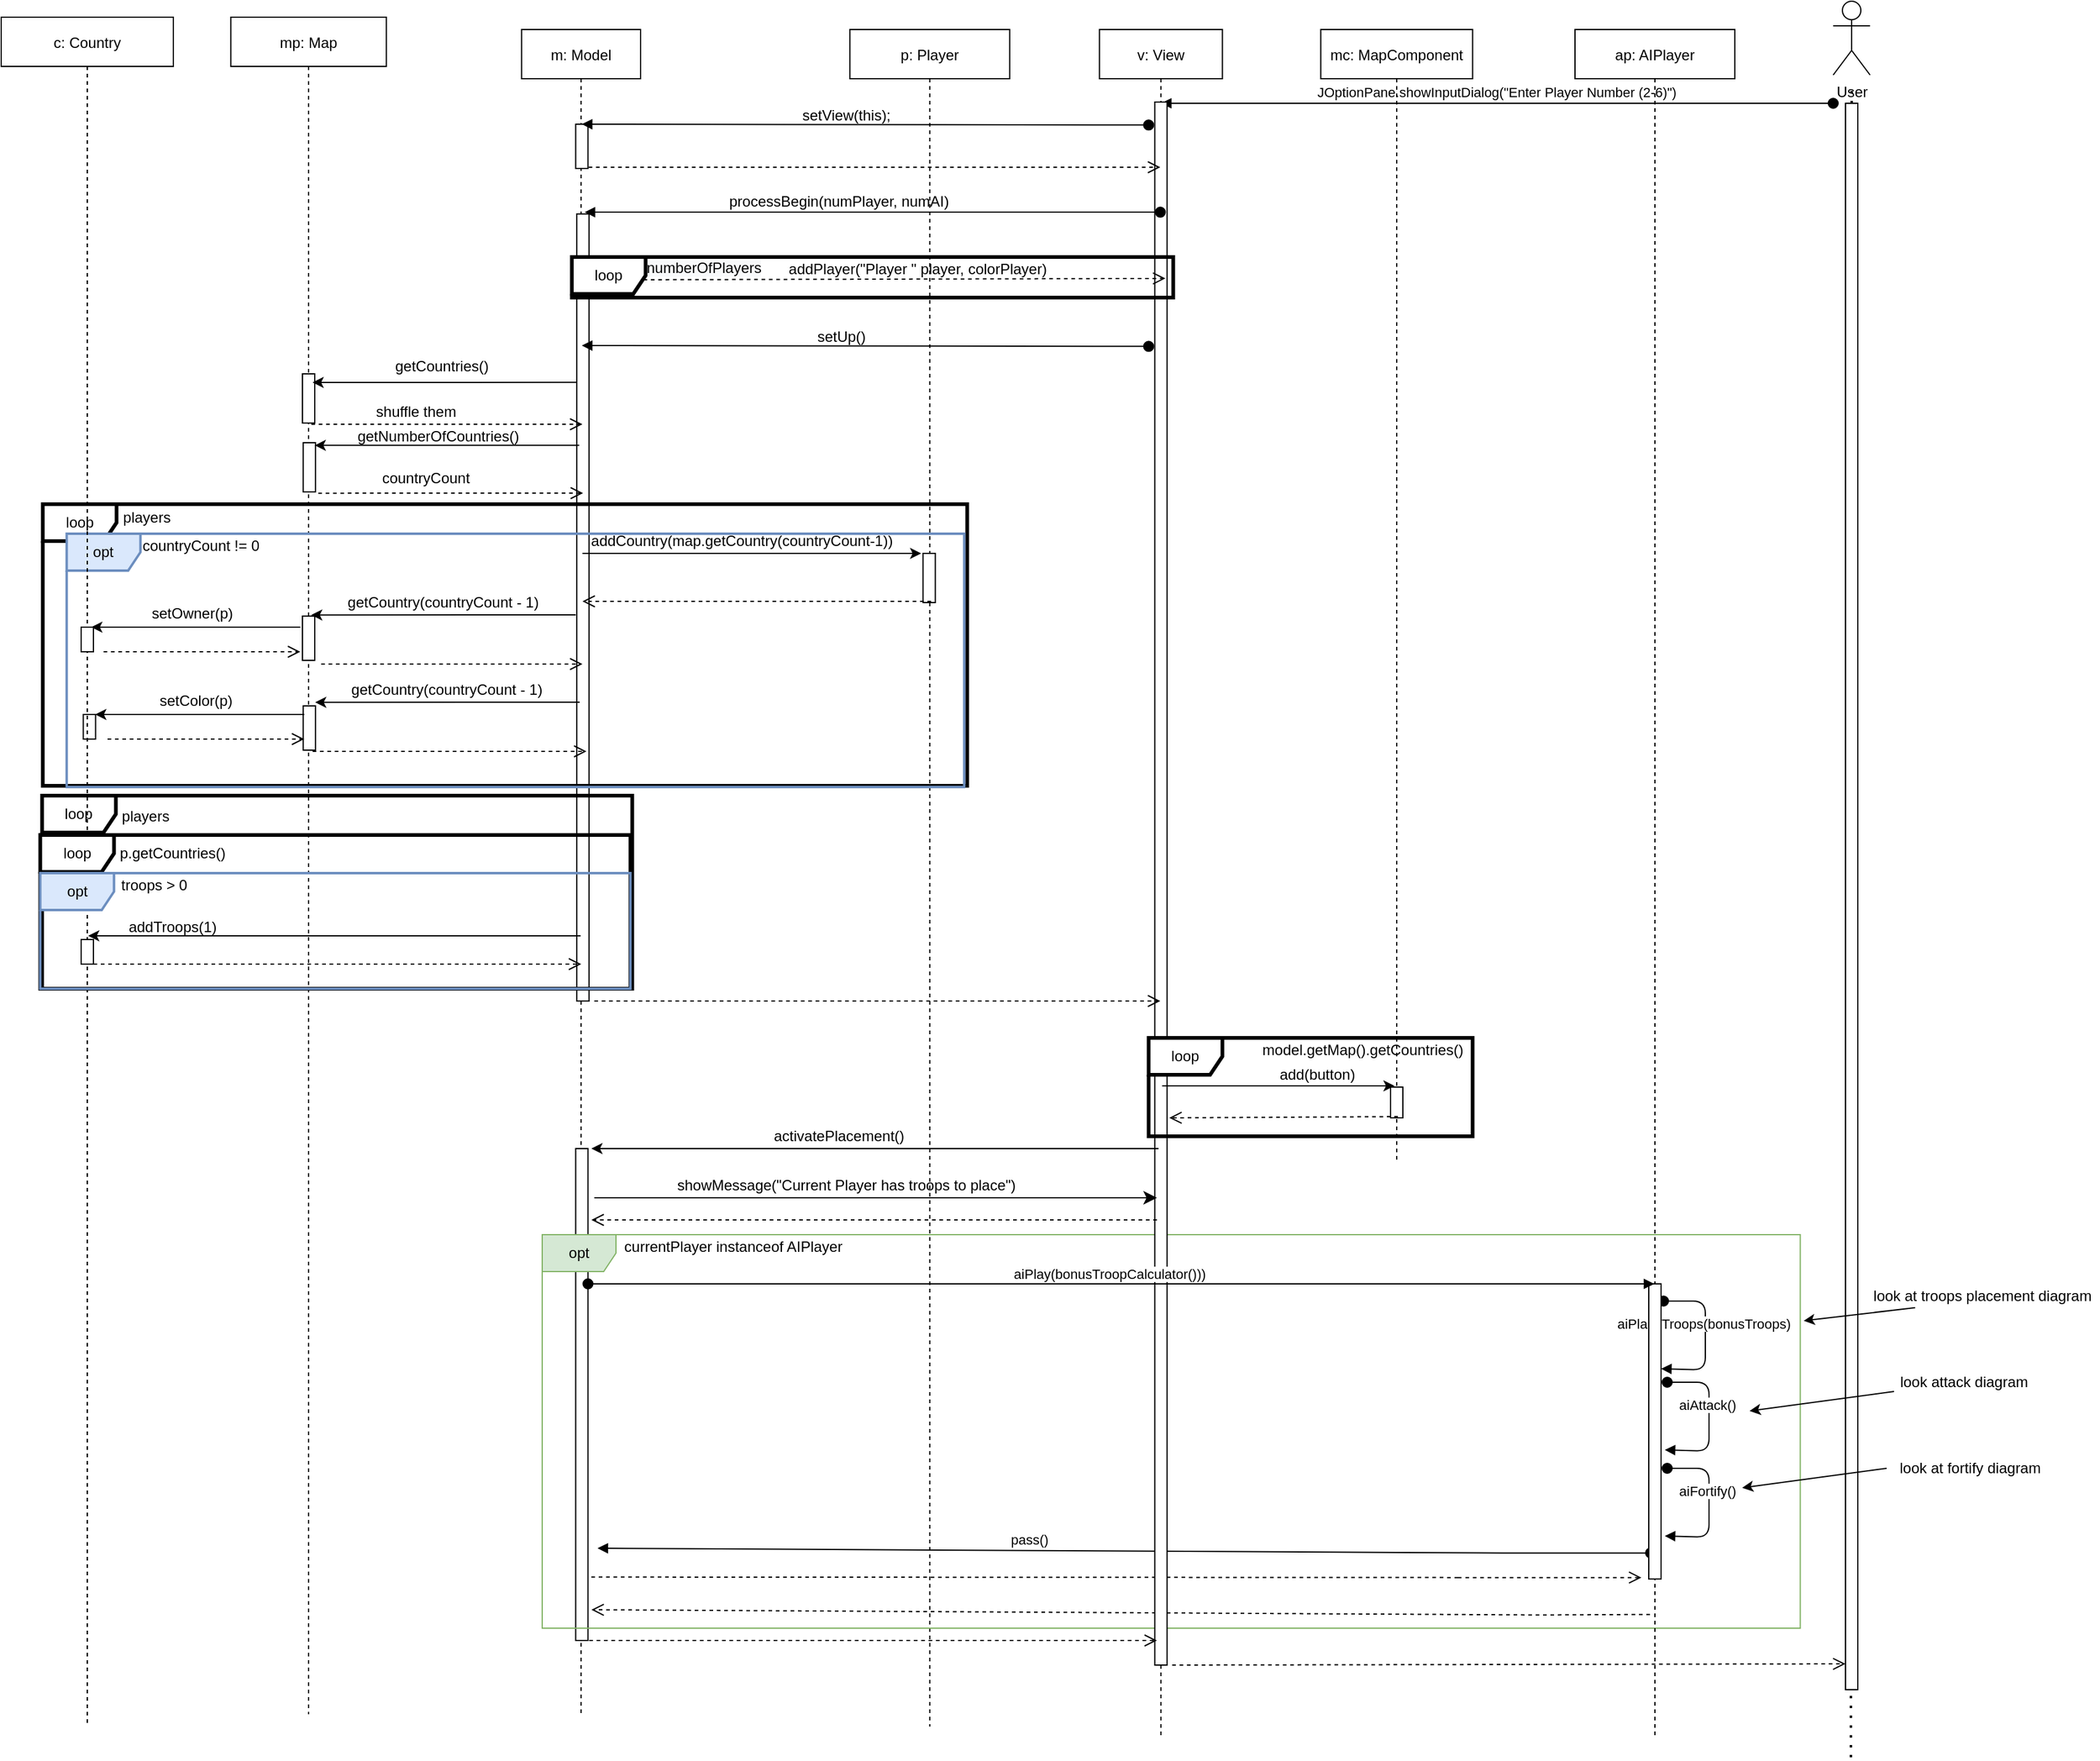 <mxfile version="13.10.1" type="device"><diagram id="kgpKYQtTHZ0yAKxKKP6v" name="Page-1"><mxGraphModel dx="1673" dy="-833" grid="1" gridSize="10" guides="1" tooltips="1" connect="1" arrows="1" fold="1" page="1" pageScale="1" pageWidth="1100" pageHeight="850" math="0" shadow="0"><root><mxCell id="0"/><mxCell id="1" parent="0"/><mxCell id="ikFcLPF3JicfmZigmY3V-1" value="mp: Map" style="shape=umlLifeline;perimeter=lifelinePerimeter;container=1;collapsible=0;recursiveResize=0;rounded=0;shadow=0;strokeWidth=1;" parent="1" vertex="1"><mxGeometry x="206.73" y="1720" width="126.5" height="1380" as="geometry"/></mxCell><mxCell id="ikFcLPF3JicfmZigmY3V-2" value="" style="points=[];perimeter=orthogonalPerimeter;rounded=0;shadow=0;strokeWidth=1;" parent="ikFcLPF3JicfmZigmY3V-1" vertex="1"><mxGeometry x="58.25" y="487" width="10" height="36" as="geometry"/></mxCell><mxCell id="ikFcLPF3JicfmZigmY3V-3" value="" style="points=[];perimeter=orthogonalPerimeter;rounded=0;shadow=0;strokeWidth=1;" parent="ikFcLPF3JicfmZigmY3V-1" vertex="1"><mxGeometry x="58.89" y="560" width="10" height="36" as="geometry"/></mxCell><mxCell id="ikFcLPF3JicfmZigmY3V-4" value="" style="points=[];perimeter=orthogonalPerimeter;rounded=0;shadow=0;strokeWidth=1;" parent="ikFcLPF3JicfmZigmY3V-1" vertex="1"><mxGeometry x="58.25" y="290" width="10" height="40" as="geometry"/></mxCell><mxCell id="ikFcLPF3JicfmZigmY3V-5" value="" style="points=[];perimeter=orthogonalPerimeter;rounded=0;shadow=0;strokeWidth=1;" parent="ikFcLPF3JicfmZigmY3V-1" vertex="1"><mxGeometry x="58.89" y="346" width="10" height="40" as="geometry"/></mxCell><mxCell id="ikFcLPF3JicfmZigmY3V-6" value="p: Player" style="shape=umlLifeline;perimeter=lifelinePerimeter;container=1;collapsible=0;recursiveResize=0;rounded=0;shadow=0;strokeWidth=1;" parent="1" vertex="1"><mxGeometry x="710.23" y="1730" width="130" height="1380" as="geometry"/></mxCell><mxCell id="ikFcLPF3JicfmZigmY3V-7" value="" style="points=[];perimeter=orthogonalPerimeter;rounded=0;shadow=0;strokeWidth=1;" parent="ikFcLPF3JicfmZigmY3V-6" vertex="1"><mxGeometry x="59.5" y="426" width="10" height="40" as="geometry"/></mxCell><mxCell id="ikFcLPF3JicfmZigmY3V-8" value="m: Model" style="shape=umlLifeline;perimeter=lifelinePerimeter;container=1;collapsible=0;recursiveResize=0;rounded=0;shadow=0;strokeWidth=1;" parent="1" vertex="1"><mxGeometry x="443.23" y="1730" width="96.77" height="1370" as="geometry"/></mxCell><mxCell id="ikFcLPF3JicfmZigmY3V-9" value="" style="points=[];perimeter=orthogonalPerimeter;rounded=0;shadow=0;strokeWidth=1;" parent="ikFcLPF3JicfmZigmY3V-8" vertex="1"><mxGeometry x="44.88" y="150" width="10" height="640" as="geometry"/></mxCell><mxCell id="ikFcLPF3JicfmZigmY3V-10" value="" style="points=[];perimeter=orthogonalPerimeter;rounded=0;shadow=0;strokeWidth=1;" parent="ikFcLPF3JicfmZigmY3V-8" vertex="1"><mxGeometry x="44" y="77" width="10" height="36" as="geometry"/></mxCell><mxCell id="KpFH8WCseNBzlGxglnad-2" value="" style="points=[];perimeter=orthogonalPerimeter;rounded=0;shadow=0;strokeWidth=1;" vertex="1" parent="ikFcLPF3JicfmZigmY3V-8"><mxGeometry x="44" y="910" width="10" height="400" as="geometry"/></mxCell><mxCell id="KpFH8WCseNBzlGxglnad-21" value="currentPlayer instanceof AIPlayer" style="text;html=1;align=center;verticalAlign=middle;resizable=0;points=[];autosize=1;" vertex="1" parent="ikFcLPF3JicfmZigmY3V-8"><mxGeometry x="76.77" y="980" width="190" height="20" as="geometry"/></mxCell><mxCell id="KpFH8WCseNBzlGxglnad-23" value="pass()" style="verticalAlign=bottom;startArrow=oval;endArrow=block;startSize=8;shadow=0;strokeWidth=1;" edge="1" parent="ikFcLPF3JicfmZigmY3V-8"><mxGeometry x="0.179" relative="1" as="geometry"><mxPoint x="918.27" y="1238.82" as="sourcePoint"/><mxPoint x="61.77" y="1235" as="targetPoint"/><Array as="points"><mxPoint x="788.27" y="1238.82"/></Array><mxPoint as="offset"/></mxGeometry></mxCell><mxCell id="KpFH8WCseNBzlGxglnad-24" value="" style="html=1;verticalAlign=bottom;endArrow=open;dashed=1;endSize=8;exitX=1.271;exitY=0.871;exitDx=0;exitDy=0;exitPerimeter=0;" edge="1" parent="ikFcLPF3JicfmZigmY3V-8" source="KpFH8WCseNBzlGxglnad-2"><mxGeometry x="-0.06" relative="1" as="geometry"><mxPoint x="596.77" y="1258.82" as="sourcePoint"/><mxPoint x="910.77" y="1258.82" as="targetPoint"/><mxPoint as="offset"/><Array as="points"><mxPoint x="766.77" y="1258.82"/><mxPoint x="756.77" y="1258.82"/></Array></mxGeometry></mxCell><mxCell id="KpFH8WCseNBzlGxglnad-25" value="" style="html=1;verticalAlign=bottom;endArrow=open;dashed=1;endSize=8;" edge="1" parent="ikFcLPF3JicfmZigmY3V-8"><mxGeometry x="-0.06" relative="1" as="geometry"><mxPoint x="917.77" y="1288.82" as="sourcePoint"/><mxPoint x="56.77" y="1285" as="targetPoint"/><mxPoint as="offset"/><Array as="points"><mxPoint x="828.27" y="1289.26"/></Array></mxGeometry></mxCell><mxCell id="KpFH8WCseNBzlGxglnad-20" value="opt" style="shape=umlFrame;whiteSpace=wrap;html=1;fillColor=#d5e8d4;strokeColor=#82b366;" vertex="1" parent="ikFcLPF3JicfmZigmY3V-8"><mxGeometry x="16.77" y="980" width="1023.23" height="320" as="geometry"/></mxCell><mxCell id="ikFcLPF3JicfmZigmY3V-11" value="loop" style="shape=umlFrame;whiteSpace=wrap;html=1;strokeWidth=3;" parent="1" vertex="1"><mxGeometry x="53.24" y="2353" width="479.99" height="157" as="geometry"/></mxCell><mxCell id="ikFcLPF3JicfmZigmY3V-12" value="loop" style="shape=umlFrame;whiteSpace=wrap;html=1;strokeWidth=3;" parent="1" vertex="1"><mxGeometry x="53.8" y="2116" width="751.87" height="229" as="geometry"/></mxCell><mxCell id="ikFcLPF3JicfmZigmY3V-13" value="opt" style="shape=umlFrame;whiteSpace=wrap;html=1;strokeWidth=2;fillColor=#dae8fc;strokeColor=#6c8ebf;" parent="1" vertex="1"><mxGeometry x="73.24" y="2140" width="730" height="206" as="geometry"/></mxCell><mxCell id="ikFcLPF3JicfmZigmY3V-14" value="" style="endArrow=none;dashed=1;html=1;dashPattern=1 3;strokeWidth=2;" parent="1" source="ikFcLPF3JicfmZigmY3V-15" edge="1"><mxGeometry width="50" height="50" relative="1" as="geometry"><mxPoint x="1525" y="2175" as="sourcePoint"/><mxPoint x="1525" y="1775" as="targetPoint"/></mxGeometry></mxCell><mxCell id="ikFcLPF3JicfmZigmY3V-15" value="" style="points=[];perimeter=orthogonalPerimeter;rounded=0;shadow=0;strokeWidth=1;" parent="1" vertex="1"><mxGeometry x="1520" y="1790" width="10" height="1290" as="geometry"/></mxCell><mxCell id="ikFcLPF3JicfmZigmY3V-17" value="JOptionPane.showInputDialog(&quot;Enter Player Number (2-6)&quot;)" style="verticalAlign=bottom;startArrow=oval;endArrow=block;startSize=8;shadow=0;strokeWidth=1;" parent="1" target="ikFcLPF3JicfmZigmY3V-46" edge="1"><mxGeometry relative="1" as="geometry"><mxPoint x="1510" y="1790" as="sourcePoint"/><mxPoint x="430.23" y="1560" as="targetPoint"/></mxGeometry></mxCell><mxCell id="ikFcLPF3JicfmZigmY3V-18" value="" style="endArrow=classic;html=1;exitX=0.465;exitY=0.381;exitDx=0;exitDy=0;exitPerimeter=0;" parent="1" edge="1"><mxGeometry width="50" height="50" relative="1" as="geometry"><mxPoint x="488.36" y="2016.921" as="sourcePoint"/><mxPoint x="273.23" y="2017" as="targetPoint"/><Array as="points"/></mxGeometry></mxCell><mxCell id="ikFcLPF3JicfmZigmY3V-19" value="setUp()" style="text;html=1;align=center;verticalAlign=middle;resizable=0;points=[];autosize=1;" parent="1" vertex="1"><mxGeometry x="677.74" y="1970" width="50" height="20" as="geometry"/></mxCell><mxCell id="ikFcLPF3JicfmZigmY3V-20" value="" style="html=1;verticalAlign=bottom;endArrow=open;dashed=1;endSize=8;" parent="1" edge="1"><mxGeometry x="-0.06" relative="1" as="geometry"><mxPoint x="272.23" y="2051" as="sourcePoint"/><mxPoint x="492.73" y="2051" as="targetPoint"/><mxPoint as="offset"/><Array as="points"/></mxGeometry></mxCell><mxCell id="ikFcLPF3JicfmZigmY3V-21" value="shuffle them" style="text;html=1;align=center;verticalAlign=middle;resizable=0;points=[];autosize=1;" parent="1" vertex="1"><mxGeometry x="316.73" y="2031" width="80" height="20" as="geometry"/></mxCell><mxCell id="ikFcLPF3JicfmZigmY3V-22" value="getNumberOfCountries()" style="text;html=1;align=center;verticalAlign=middle;resizable=0;points=[];autosize=1;" parent="1" vertex="1"><mxGeometry x="300.36" y="2051" width="150" height="20" as="geometry"/></mxCell><mxCell id="ikFcLPF3JicfmZigmY3V-23" value="players" style="text;html=1;align=center;verticalAlign=middle;resizable=0;points=[];autosize=1;" parent="1" vertex="1"><mxGeometry x="113.24" y="2117" width="50" height="20" as="geometry"/></mxCell><mxCell id="ikFcLPF3JicfmZigmY3V-24" value="" style="endArrow=classic;html=1;entryX=0.446;entryY=0.381;entryDx=0;entryDy=0;entryPerimeter=0;" parent="1" edge="1"><mxGeometry width="50" height="50" relative="1" as="geometry"><mxPoint x="492.74" y="2156.03" as="sourcePoint"/><mxPoint x="768.22" y="2156.03" as="targetPoint"/><Array as="points"/></mxGeometry></mxCell><mxCell id="ikFcLPF3JicfmZigmY3V-25" value="addCountry(map.getCountry(countryCount-1))" style="text;html=1;align=center;verticalAlign=middle;resizable=0;points=[];autosize=1;" parent="1" vertex="1"><mxGeometry x="492.24" y="2136" width="260" height="20" as="geometry"/></mxCell><mxCell id="ikFcLPF3JicfmZigmY3V-26" value="" style="html=1;verticalAlign=bottom;endArrow=open;dashed=1;endSize=8;exitX=0.508;exitY=0.827;exitDx=0;exitDy=0;exitPerimeter=0;" parent="1" edge="1"><mxGeometry x="-0.06" relative="1" as="geometry"><mxPoint x="776.28" y="2195.007" as="sourcePoint"/><mxPoint x="492.74" y="2195.007" as="targetPoint"/><mxPoint as="offset"/><Array as="points"/></mxGeometry></mxCell><mxCell id="ikFcLPF3JicfmZigmY3V-27" value="" style="endArrow=classic;html=1;exitX=0.465;exitY=0.381;exitDx=0;exitDy=0;exitPerimeter=0;" parent="1" edge="1"><mxGeometry width="50" height="50" relative="1" as="geometry"><mxPoint x="487.24" y="2206.001" as="sourcePoint"/><mxPoint x="272.11" y="2206.08" as="targetPoint"/><Array as="points"/></mxGeometry></mxCell><mxCell id="ikFcLPF3JicfmZigmY3V-28" value="getCountry(countryCount - 1)" style="text;html=1;align=center;verticalAlign=middle;resizable=0;points=[];autosize=1;" parent="1" vertex="1"><mxGeometry x="294.24" y="2186" width="170" height="20" as="geometry"/></mxCell><mxCell id="ikFcLPF3JicfmZigmY3V-29" value="" style="endArrow=classic;html=1;" parent="1" edge="1"><mxGeometry width="50" height="50" relative="1" as="geometry"><mxPoint x="263.24" y="2216" as="sourcePoint"/><mxPoint x="93.24" y="2216" as="targetPoint"/><Array as="points"/></mxGeometry></mxCell><mxCell id="ikFcLPF3JicfmZigmY3V-30" value="setOwner(p)" style="text;html=1;align=center;verticalAlign=middle;resizable=0;points=[];autosize=1;" parent="1" vertex="1"><mxGeometry x="134.74" y="2195" width="80" height="20" as="geometry"/></mxCell><mxCell id="ikFcLPF3JicfmZigmY3V-31" value="" style="html=1;verticalAlign=bottom;endArrow=open;dashed=1;endSize=8;" parent="1" edge="1"><mxGeometry x="-0.06" relative="1" as="geometry"><mxPoint x="103.24" y="2236" as="sourcePoint"/><mxPoint x="263.24" y="2236" as="targetPoint"/><mxPoint as="offset"/><Array as="points"/></mxGeometry></mxCell><mxCell id="ikFcLPF3JicfmZigmY3V-32" value="" style="html=1;verticalAlign=bottom;endArrow=open;dashed=1;endSize=8;" parent="1" edge="1"><mxGeometry x="-0.06" relative="1" as="geometry"><mxPoint x="280.24" y="2246" as="sourcePoint"/><mxPoint x="492.74" y="2246" as="targetPoint"/><mxPoint as="offset"/><Array as="points"/></mxGeometry></mxCell><mxCell id="ikFcLPF3JicfmZigmY3V-33" value="" style="points=[];perimeter=orthogonalPerimeter;rounded=0;shadow=0;strokeWidth=1;" parent="1" vertex="1"><mxGeometry x="86.74" y="2287" width="10" height="20" as="geometry"/></mxCell><mxCell id="ikFcLPF3JicfmZigmY3V-34" value="" style="endArrow=classic;html=1;exitX=0.465;exitY=0.381;exitDx=0;exitDy=0;exitPerimeter=0;" parent="1" edge="1"><mxGeometry width="50" height="50" relative="1" as="geometry"><mxPoint x="490.49" y="2277.001" as="sourcePoint"/><mxPoint x="275.36" y="2277.08" as="targetPoint"/><Array as="points"/></mxGeometry></mxCell><mxCell id="ikFcLPF3JicfmZigmY3V-35" value="getCountry(countryCount - 1)" style="text;html=1;align=center;verticalAlign=middle;resizable=0;points=[];autosize=1;" parent="1" vertex="1"><mxGeometry x="297.49" y="2257" width="170" height="20" as="geometry"/></mxCell><mxCell id="ikFcLPF3JicfmZigmY3V-36" value="" style="endArrow=classic;html=1;" parent="1" edge="1"><mxGeometry width="50" height="50" relative="1" as="geometry"><mxPoint x="266.49" y="2287" as="sourcePoint"/><mxPoint x="96.49" y="2287" as="targetPoint"/><Array as="points"/></mxGeometry></mxCell><mxCell id="ikFcLPF3JicfmZigmY3V-37" value="setColor(p)" style="text;html=1;align=center;verticalAlign=middle;resizable=0;points=[];autosize=1;" parent="1" vertex="1"><mxGeometry x="142.99" y="2266" width="70" height="20" as="geometry"/></mxCell><mxCell id="ikFcLPF3JicfmZigmY3V-38" value="" style="html=1;verticalAlign=bottom;endArrow=open;dashed=1;endSize=8;" parent="1" edge="1"><mxGeometry x="-0.06" relative="1" as="geometry"><mxPoint x="106.49" y="2307" as="sourcePoint"/><mxPoint x="266.49" y="2307" as="targetPoint"/><mxPoint as="offset"/><Array as="points"/></mxGeometry></mxCell><mxCell id="ikFcLPF3JicfmZigmY3V-39" value="" style="html=1;verticalAlign=bottom;endArrow=open;dashed=1;endSize=8;" parent="1" edge="1"><mxGeometry x="-0.06" relative="1" as="geometry"><mxPoint x="273.24" y="2317" as="sourcePoint"/><mxPoint x="495.99" y="2317" as="targetPoint"/><mxPoint as="offset"/><Array as="points"/></mxGeometry></mxCell><mxCell id="ikFcLPF3JicfmZigmY3V-40" value="" style="endArrow=classic;html=1;exitX=0.465;exitY=0.381;exitDx=0;exitDy=0;exitPerimeter=0;" parent="1" edge="1"><mxGeometry width="50" height="50" relative="1" as="geometry"><mxPoint x="490.12" y="2068.081" as="sourcePoint"/><mxPoint x="274.99" y="2068.16" as="targetPoint"/><Array as="points"/></mxGeometry></mxCell><mxCell id="ikFcLPF3JicfmZigmY3V-41" value="countryCount" style="text;html=1;align=center;verticalAlign=middle;resizable=0;points=[];autosize=1;" parent="1" vertex="1"><mxGeometry x="320.36" y="2085.08" width="90" height="20" as="geometry"/></mxCell><mxCell id="ikFcLPF3JicfmZigmY3V-42" value="" style="html=1;verticalAlign=bottom;endArrow=open;dashed=1;endSize=8;exitX=0.298;exitY=-0.039;exitDx=0;exitDy=0;exitPerimeter=0;" parent="1" source="ikFcLPF3JicfmZigmY3V-12" edge="1"><mxGeometry x="-0.06" relative="1" as="geometry"><mxPoint x="275.23" y="2099" as="sourcePoint"/><mxPoint x="493.23" y="2107" as="targetPoint"/><mxPoint as="offset"/><Array as="points"/></mxGeometry></mxCell><mxCell id="ikFcLPF3JicfmZigmY3V-43" value="countryCount != 0" style="text;html=1;align=center;verticalAlign=middle;resizable=0;points=[];autosize=1;" parent="1" vertex="1"><mxGeometry x="127.23" y="2140" width="110" height="20" as="geometry"/></mxCell><mxCell id="ikFcLPF3JicfmZigmY3V-44" value="" style="endArrow=classic;html=1;entryX=0.574;entryY=-0.15;entryDx=0;entryDy=0;entryPerimeter=0;" parent="1" target="ikFcLPF3JicfmZigmY3V-73" edge="1"><mxGeometry width="50" height="50" relative="1" as="geometry"><mxPoint x="491.23" y="2467" as="sourcePoint"/><mxPoint x="322.98" y="2461" as="targetPoint"/><Array as="points"/></mxGeometry></mxCell><mxCell id="ikFcLPF3JicfmZigmY3V-45" value="processBegin(numPlayer, numAI)" style="text;html=1;align=center;verticalAlign=middle;resizable=0;points=[];autosize=1;" parent="1" vertex="1"><mxGeometry x="605.73" y="1860" width="190" height="20" as="geometry"/></mxCell><mxCell id="ikFcLPF3JicfmZigmY3V-46" value="v: View" style="shape=umlLifeline;perimeter=lifelinePerimeter;container=1;collapsible=0;recursiveResize=0;rounded=0;shadow=0;strokeWidth=1;" parent="1" vertex="1"><mxGeometry x="913.23" y="1730" width="100" height="1390" as="geometry"/></mxCell><mxCell id="ikFcLPF3JicfmZigmY3V-47" value="" style="points=[];perimeter=orthogonalPerimeter;rounded=0;shadow=0;strokeWidth=1;" parent="ikFcLPF3JicfmZigmY3V-46" vertex="1"><mxGeometry x="45" y="59" width="10" height="1271" as="geometry"/></mxCell><mxCell id="ikFcLPF3JicfmZigmY3V-48" value="mc: MapComponent" style="shape=umlLifeline;perimeter=lifelinePerimeter;container=1;collapsible=0;recursiveResize=0;rounded=0;shadow=0;strokeWidth=1;" parent="1" vertex="1"><mxGeometry x="1093.23" y="1730" width="123.5" height="920" as="geometry"/></mxCell><mxCell id="ikFcLPF3JicfmZigmY3V-49" value="" style="points=[];perimeter=orthogonalPerimeter;rounded=0;shadow=0;strokeWidth=1;" parent="ikFcLPF3JicfmZigmY3V-48" vertex="1"><mxGeometry x="56.75" y="860" width="10" height="25" as="geometry"/></mxCell><mxCell id="ikFcLPF3JicfmZigmY3V-50" value="" style="verticalAlign=bottom;startArrow=oval;endArrow=block;startSize=8;shadow=0;strokeWidth=1;entryX=0.53;entryY=0.092;entryDx=0;entryDy=0;entryPerimeter=0;" parent="1" edge="1"><mxGeometry relative="1" as="geometry"><mxPoint x="962.73" y="1878.52" as="sourcePoint"/><mxPoint x="494.518" y="1878.52" as="targetPoint"/></mxGeometry></mxCell><mxCell id="ikFcLPF3JicfmZigmY3V-51" value="" style="html=1;verticalAlign=bottom;endArrow=open;dashed=1;endSize=8;" parent="1" target="ikFcLPF3JicfmZigmY3V-46" edge="1"><mxGeometry x="-0.06" relative="1" as="geometry"><mxPoint x="497.73" y="1842" as="sourcePoint"/><mxPoint x="127.23" y="1842" as="targetPoint"/><mxPoint as="offset"/><Array as="points"/></mxGeometry></mxCell><mxCell id="ikFcLPF3JicfmZigmY3V-52" value="setView(this);" style="text;html=1;align=center;verticalAlign=middle;resizable=0;points=[];autosize=1;" parent="1" vertex="1"><mxGeometry x="662.24" y="1790" width="90" height="20" as="geometry"/></mxCell><mxCell id="ikFcLPF3JicfmZigmY3V-53" value="" style="verticalAlign=bottom;startArrow=oval;endArrow=block;startSize=8;shadow=0;strokeWidth=1;entryX=0.53;entryY=0.092;entryDx=0;entryDy=0;entryPerimeter=0;exitX=0.44;exitY=0.232;exitDx=0;exitDy=0;exitPerimeter=0;" parent="1" edge="1"><mxGeometry relative="1" as="geometry"><mxPoint x="953.23" y="1807.68" as="sourcePoint"/><mxPoint x="492.23" y="1807" as="targetPoint"/></mxGeometry></mxCell><mxCell id="ikFcLPF3JicfmZigmY3V-54" value="" style="html=1;verticalAlign=bottom;endArrow=open;dashed=1;endSize=8;entryX=0.45;entryY=0.326;entryDx=0;entryDy=0;entryPerimeter=0;" parent="1" edge="1"><mxGeometry x="-0.06" relative="1" as="geometry"><mxPoint x="506.36" y="1933.58" as="sourcePoint"/><mxPoint x="966.86" y="1932.42" as="targetPoint"/><mxPoint as="offset"/><Array as="points"/></mxGeometry></mxCell><mxCell id="ikFcLPF3JicfmZigmY3V-55" value="addPlayer(&quot;Player &quot; player, colorPlayer)" style="text;html=1;align=center;verticalAlign=middle;resizable=0;points=[];autosize=1;" parent="1" vertex="1"><mxGeometry x="650.36" y="1915" width="230" height="20" as="geometry"/></mxCell><mxCell id="ikFcLPF3JicfmZigmY3V-56" value="&lt;span style=&quot;color: rgb(0 , 0 , 0) ; font-family: &amp;#34;helvetica&amp;#34; ; font-size: 12px ; font-style: normal ; font-weight: 400 ; letter-spacing: normal ; text-align: center ; text-indent: 0px ; text-transform: none ; word-spacing: 0px ; background-color: rgb(248 , 249 , 250) ; display: inline ; float: none&quot;&gt;numberOfPlayers&lt;/span&gt;" style="text;whiteSpace=wrap;html=1;" parent="1" vertex="1"><mxGeometry x="543.36" y="1910" width="100" height="30" as="geometry"/></mxCell><mxCell id="ikFcLPF3JicfmZigmY3V-57" value="" style="verticalAlign=bottom;startArrow=oval;endArrow=block;startSize=8;shadow=0;strokeWidth=1;entryX=0.53;entryY=0.092;entryDx=0;entryDy=0;entryPerimeter=0;exitX=0.44;exitY=0.232;exitDx=0;exitDy=0;exitPerimeter=0;" parent="1" edge="1"><mxGeometry relative="1" as="geometry"><mxPoint x="953.24" y="1987.68" as="sourcePoint"/><mxPoint x="492.24" y="1987" as="targetPoint"/></mxGeometry></mxCell><mxCell id="ikFcLPF3JicfmZigmY3V-58" value="loop" style="shape=umlFrame;whiteSpace=wrap;html=1;strokeWidth=3;" parent="1" vertex="1"><mxGeometry x="484.11" y="1915" width="489.12" height="33" as="geometry"/></mxCell><mxCell id="ikFcLPF3JicfmZigmY3V-59" value="add(button)" style="text;html=1;align=center;verticalAlign=middle;resizable=0;points=[];autosize=1;" parent="1" vertex="1"><mxGeometry x="1049.98" y="2570" width="80" height="20" as="geometry"/></mxCell><mxCell id="ikFcLPF3JicfmZigmY3V-60" value="model.getMap().getCountries()" style="text;html=1;align=center;verticalAlign=middle;resizable=0;points=[];autosize=1;" parent="1" vertex="1"><mxGeometry x="1036.73" y="2550" width="180" height="20" as="geometry"/></mxCell><mxCell id="ikFcLPF3JicfmZigmY3V-61" value="" style="html=1;verticalAlign=bottom;endArrow=open;dashed=1;endSize=8;" parent="1" edge="1"><mxGeometry x="-0.06" relative="1" as="geometry"><mxPoint x="1155.98" y="2614" as="sourcePoint"/><mxPoint x="970" y="2615" as="targetPoint"/><mxPoint as="offset"/><Array as="points"/></mxGeometry></mxCell><mxCell id="ikFcLPF3JicfmZigmY3V-62" value="" style="endArrow=classic;html=1;" parent="1" edge="1"><mxGeometry width="50" height="50" relative="1" as="geometry"><mxPoint x="964.23" y="2589" as="sourcePoint"/><mxPoint x="1153.23" y="2589" as="targetPoint"/><Array as="points"/></mxGeometry></mxCell><mxCell id="ikFcLPF3JicfmZigmY3V-63" value="loop" style="shape=umlFrame;whiteSpace=wrap;html=1;strokeWidth=3;" parent="1" vertex="1"><mxGeometry x="953.23" y="2550" width="263.5" height="80" as="geometry"/></mxCell><mxCell id="ikFcLPF3JicfmZigmY3V-64" value="" style="html=1;verticalAlign=bottom;endArrow=open;dashed=1;endSize=8;" parent="1" target="ikFcLPF3JicfmZigmY3V-46" edge="1"><mxGeometry x="-0.06" relative="1" as="geometry"><mxPoint x="502.36" y="2520" as="sourcePoint"/><mxPoint x="899.1" y="2520" as="targetPoint"/><mxPoint as="offset"/><Array as="points"/></mxGeometry></mxCell><mxCell id="ikFcLPF3JicfmZigmY3V-65" value="" style="html=1;verticalAlign=bottom;endArrow=open;dashed=1;endSize=8;" parent="1" edge="1"><mxGeometry x="-0.06" relative="1" as="geometry"><mxPoint x="492.24" y="3040" as="sourcePoint"/><mxPoint x="960" y="3040" as="targetPoint"/><mxPoint as="offset"/><Array as="points"/></mxGeometry></mxCell><mxCell id="ikFcLPF3JicfmZigmY3V-66" value="c: Country" style="shape=umlLifeline;perimeter=lifelinePerimeter;container=0;collapsible=0;recursiveResize=0;rounded=0;shadow=0;strokeWidth=1;" parent="1" vertex="1"><mxGeometry x="20" y="1720" width="140" height="1390" as="geometry"/></mxCell><mxCell id="ikFcLPF3JicfmZigmY3V-67" value="loop" style="shape=umlFrame;whiteSpace=wrap;html=1;strokeWidth=3;" parent="1" vertex="1"><mxGeometry x="51.74" y="2385" width="480" height="125" as="geometry"/></mxCell><mxCell id="ikFcLPF3JicfmZigmY3V-68" value="opt" style="shape=umlFrame;whiteSpace=wrap;html=1;strokeWidth=2;fillColor=#dae8fc;strokeColor=#6c8ebf;" parent="1" vertex="1"><mxGeometry x="51.74" y="2416" width="480" height="94" as="geometry"/></mxCell><mxCell id="ikFcLPF3JicfmZigmY3V-69" value="" style="points=[];perimeter=orthogonalPerimeter;rounded=0;shadow=0;strokeWidth=1;" parent="1" vertex="1"><mxGeometry x="85" y="2216" width="10" height="20" as="geometry"/></mxCell><mxCell id="ikFcLPF3JicfmZigmY3V-70" value="players" style="text;html=1;align=center;verticalAlign=middle;resizable=0;points=[];autosize=1;" parent="1" vertex="1"><mxGeometry x="111.74" y="2360" width="50" height="20" as="geometry"/></mxCell><mxCell id="ikFcLPF3JicfmZigmY3V-71" value="p.getCountries()" style="text;html=1;align=center;verticalAlign=middle;resizable=0;points=[];autosize=1;" parent="1" vertex="1"><mxGeometry x="108.74" y="2390" width="100" height="20" as="geometry"/></mxCell><mxCell id="ikFcLPF3JicfmZigmY3V-72" value="troops &amp;gt; 0" style="text;html=1;align=center;verticalAlign=middle;resizable=0;points=[];autosize=1;" parent="1" vertex="1"><mxGeometry x="108.74" y="2416" width="70" height="20" as="geometry"/></mxCell><mxCell id="ikFcLPF3JicfmZigmY3V-73" value="" style="points=[];perimeter=orthogonalPerimeter;rounded=0;shadow=0;strokeWidth=1;" parent="1" vertex="1"><mxGeometry x="85" y="2470" width="10" height="20" as="geometry"/></mxCell><mxCell id="ikFcLPF3JicfmZigmY3V-74" value="addTroops(1)" style="text;html=1;align=center;verticalAlign=middle;resizable=0;points=[];autosize=1;" parent="1" vertex="1"><mxGeometry x="113.74" y="2450" width="90" height="20" as="geometry"/></mxCell><mxCell id="ikFcLPF3JicfmZigmY3V-75" value="" style="html=1;verticalAlign=bottom;endArrow=open;dashed=1;endSize=8;" parent="1" edge="1"><mxGeometry x="21.74" y="1900" as="geometry"><mxPoint x="95" y="2490" as="sourcePoint"/><mxPoint x="491.74" y="2490" as="targetPoint"/><mxPoint as="offset"/><Array as="points"/></mxGeometry></mxCell><mxCell id="ikFcLPF3JicfmZigmY3V-76" value="getCountries()" style="text;html=1;align=center;verticalAlign=middle;resizable=0;points=[];autosize=1;" parent="1" vertex="1"><mxGeometry x="333.23" y="1994" width="90" height="20" as="geometry"/></mxCell><mxCell id="ikFcLPF3JicfmZigmY3V-77" value="User" style="shape=umlActor;verticalLabelPosition=bottom;verticalAlign=top;html=1;" parent="1" vertex="1"><mxGeometry x="1510" y="1707" width="30" height="60" as="geometry"/></mxCell><mxCell id="KpFH8WCseNBzlGxglnad-1" value="" style="html=1;verticalAlign=bottom;endArrow=classic;exitX=0.508;exitY=0.827;exitDx=0;exitDy=0;exitPerimeter=0;endFill=1;" edge="1" parent="1"><mxGeometry x="-0.06" relative="1" as="geometry"><mxPoint x="961.28" y="2639.997" as="sourcePoint"/><mxPoint x="500" y="2640" as="targetPoint"/><mxPoint as="offset"/><Array as="points"/></mxGeometry></mxCell><mxCell id="KpFH8WCseNBzlGxglnad-3" value="activatePlacement()" style="text;html=1;align=center;verticalAlign=middle;resizable=0;points=[];autosize=1;" vertex="1" parent="1"><mxGeometry x="640.73" y="2620" width="120" height="20" as="geometry"/></mxCell><mxCell id="KpFH8WCseNBzlGxglnad-4" value="aiPlaceTroops(bonusTroops)" style="verticalAlign=bottom;startArrow=oval;endArrow=block;startSize=8;shadow=0;strokeWidth=1;exitX=0.9;exitY=0.3;exitDx=0;exitDy=0;exitPerimeter=0;" edge="1" parent="1"><mxGeometry x="-0.021" y="-1" relative="1" as="geometry"><mxPoint x="1372" y="2764" as="sourcePoint"/><mxPoint x="1370" y="2819" as="targetPoint"/><Array as="points"><mxPoint x="1406" y="2764"/><mxPoint x="1406" y="2820"/></Array><mxPoint as="offset"/></mxGeometry></mxCell><mxCell id="KpFH8WCseNBzlGxglnad-5" value="aiAttack()" style="verticalAlign=bottom;startArrow=oval;endArrow=block;startSize=8;shadow=0;strokeWidth=1;exitX=0.9;exitY=0.3;exitDx=0;exitDy=0;exitPerimeter=0;" edge="1" parent="1"><mxGeometry x="-0.021" y="-1" relative="1" as="geometry"><mxPoint x="1375" y="2830" as="sourcePoint"/><mxPoint x="1373" y="2885" as="targetPoint"/><Array as="points"><mxPoint x="1409" y="2830"/><mxPoint x="1409" y="2886"/></Array><mxPoint as="offset"/></mxGeometry></mxCell><mxCell id="KpFH8WCseNBzlGxglnad-6" value="aiFortify()" style="verticalAlign=bottom;startArrow=oval;endArrow=block;startSize=8;shadow=0;strokeWidth=1;exitX=0.9;exitY=0.3;exitDx=0;exitDy=0;exitPerimeter=0;" edge="1" parent="1"><mxGeometry x="-0.021" y="-1" relative="1" as="geometry"><mxPoint x="1375" y="2900" as="sourcePoint"/><mxPoint x="1373" y="2955" as="targetPoint"/><Array as="points"><mxPoint x="1409" y="2900"/><mxPoint x="1409" y="2956"/></Array><mxPoint as="offset"/></mxGeometry></mxCell><mxCell id="KpFH8WCseNBzlGxglnad-7" value="look at troops placement diagram" style="text;html=1;align=center;verticalAlign=middle;resizable=0;points=[];autosize=1;" vertex="1" parent="1"><mxGeometry x="1536" y="2750" width="190" height="20" as="geometry"/></mxCell><mxCell id="KpFH8WCseNBzlGxglnad-8" value="look attack diagram" style="text;html=1;align=center;verticalAlign=middle;resizable=0;points=[];autosize=1;" vertex="1" parent="1"><mxGeometry x="1556" y="2820" width="120" height="20" as="geometry"/></mxCell><mxCell id="KpFH8WCseNBzlGxglnad-9" value="look at fortify diagram" style="text;html=1;align=center;verticalAlign=middle;resizable=0;points=[];autosize=1;" vertex="1" parent="1"><mxGeometry x="1556" y="2890" width="130" height="20" as="geometry"/></mxCell><mxCell id="KpFH8WCseNBzlGxglnad-10" value="" style="endArrow=classic;html=1;exitX=0.214;exitY=0.968;exitDx=0;exitDy=0;exitPerimeter=0;" edge="1" parent="1" source="KpFH8WCseNBzlGxglnad-7"><mxGeometry width="50" height="50" relative="1" as="geometry"><mxPoint x="1436" y="2830" as="sourcePoint"/><mxPoint x="1486" y="2780" as="targetPoint"/></mxGeometry></mxCell><mxCell id="KpFH8WCseNBzlGxglnad-11" value="" style="endArrow=classic;html=1;exitX=0.029;exitY=0.877;exitDx=0;exitDy=0;exitPerimeter=0;" edge="1" parent="1" source="KpFH8WCseNBzlGxglnad-8"><mxGeometry width="50" height="50" relative="1" as="geometry"><mxPoint x="1536.46" y="2840" as="sourcePoint"/><mxPoint x="1442" y="2853.36" as="targetPoint"/></mxGeometry></mxCell><mxCell id="KpFH8WCseNBzlGxglnad-12" value="" style="endArrow=classic;html=1;exitX=0.029;exitY=0.877;exitDx=0;exitDy=0;exitPerimeter=0;" edge="1" parent="1"><mxGeometry width="50" height="50" relative="1" as="geometry"><mxPoint x="1553.48" y="2900" as="sourcePoint"/><mxPoint x="1436" y="2915.82" as="targetPoint"/></mxGeometry></mxCell><mxCell id="KpFH8WCseNBzlGxglnad-13" value="" style="html=1;verticalAlign=bottom;endArrow=classic;endSize=8;endFill=1;" edge="1" parent="1"><mxGeometry x="429.1" y="2090" as="geometry"><mxPoint x="502.36" y="2680" as="sourcePoint"/><mxPoint x="960" y="2680" as="targetPoint"/><mxPoint as="offset"/><Array as="points"/></mxGeometry></mxCell><mxCell id="KpFH8WCseNBzlGxglnad-14" value="showMessage(&quot;Current Player has troops to place&quot;)" style="text;html=1;align=center;verticalAlign=middle;resizable=0;points=[];autosize=1;" vertex="1" parent="1"><mxGeometry x="562.24" y="2660" width="290" height="20" as="geometry"/></mxCell><mxCell id="KpFH8WCseNBzlGxglnad-15" value="" style="html=1;verticalAlign=bottom;endArrow=open;dashed=1;endSize=8;" edge="1" parent="1"><mxGeometry x="435.61" y="2200" as="geometry"><mxPoint x="960" y="2698" as="sourcePoint"/><mxPoint x="500" y="2698" as="targetPoint"/><mxPoint as="offset"/><Array as="points"/></mxGeometry></mxCell><mxCell id="KpFH8WCseNBzlGxglnad-17" value="" style="html=1;verticalAlign=bottom;endArrow=open;dashed=1;endSize=8;" edge="1" parent="1"><mxGeometry x="899.1" y="2470" as="geometry"><mxPoint x="972.36" y="3060" as="sourcePoint"/><mxPoint x="1520" y="3059" as="targetPoint"/><mxPoint as="offset"/><Array as="points"/></mxGeometry></mxCell><mxCell id="KpFH8WCseNBzlGxglnad-18" value="ap: AIPlayer" style="shape=umlLifeline;perimeter=lifelinePerimeter;container=1;collapsible=0;recursiveResize=0;rounded=0;shadow=0;strokeWidth=1;" vertex="1" parent="1"><mxGeometry x="1300" y="1730" width="130" height="1390" as="geometry"/></mxCell><mxCell id="KpFH8WCseNBzlGxglnad-19" value="" style="points=[];perimeter=orthogonalPerimeter;rounded=0;shadow=0;strokeWidth=1;" vertex="1" parent="KpFH8WCseNBzlGxglnad-18"><mxGeometry x="60" y="1020" width="10" height="240" as="geometry"/></mxCell><mxCell id="KpFH8WCseNBzlGxglnad-22" value="aiPlay(bonusTroopCalculator()))" style="verticalAlign=bottom;startArrow=oval;endArrow=block;startSize=8;shadow=0;strokeWidth=1;exitX=0.9;exitY=0.3;exitDx=0;exitDy=0;exitPerimeter=0;" edge="1" parent="1" target="KpFH8WCseNBzlGxglnad-18"><mxGeometry x="-0.021" y="-1" relative="1" as="geometry"><mxPoint x="497.23" y="2750" as="sourcePoint"/><mxPoint x="821.23" y="2750" as="targetPoint"/><Array as="points"/><mxPoint as="offset"/></mxGeometry></mxCell><mxCell id="KpFH8WCseNBzlGxglnad-27" value="" style="endArrow=none;dashed=1;html=1;dashPattern=1 3;strokeWidth=2;" edge="1" parent="1"><mxGeometry width="50" height="50" relative="1" as="geometry"><mxPoint x="1524.41" y="3135" as="sourcePoint"/><mxPoint x="1524.41" y="3080" as="targetPoint"/></mxGeometry></mxCell></root></mxGraphModel></diagram></mxfile>